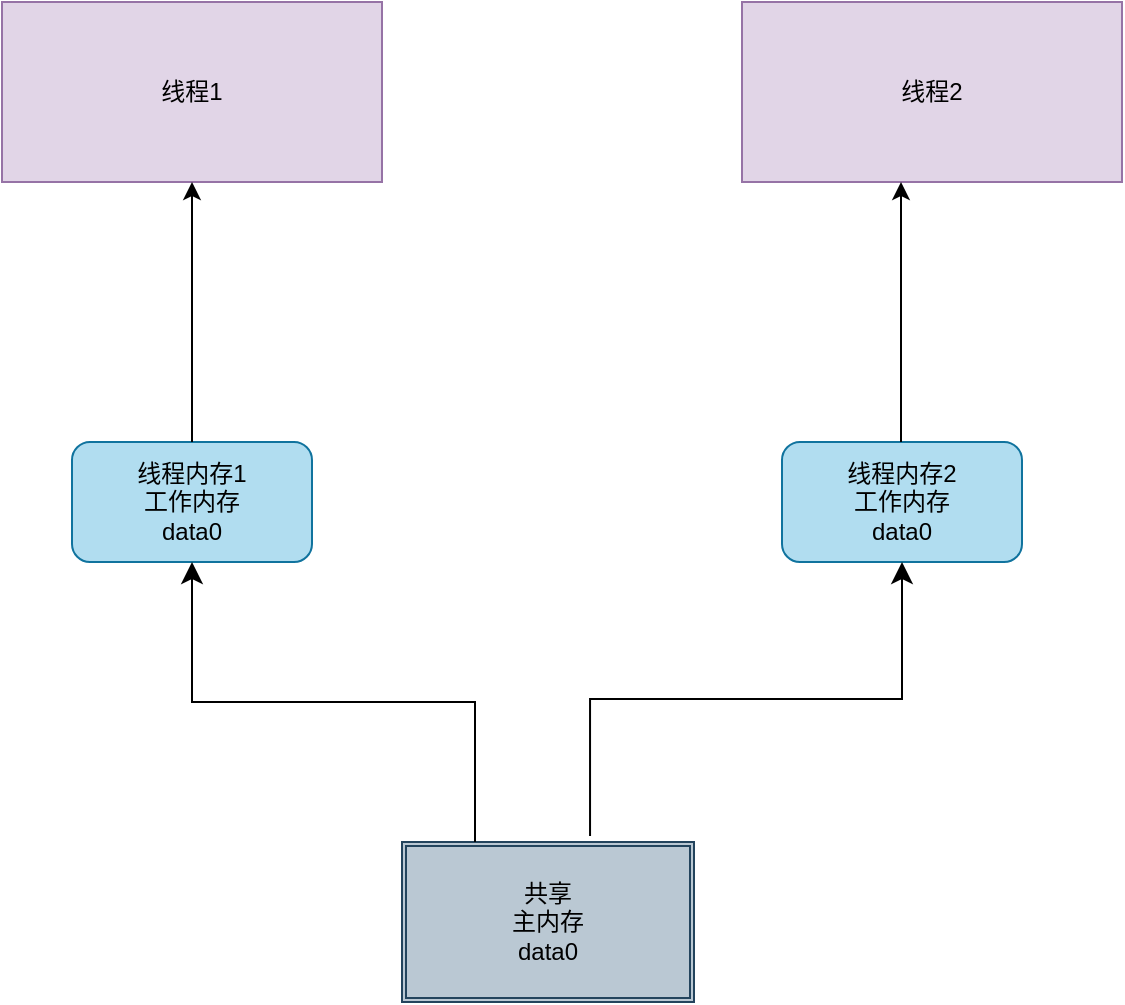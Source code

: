 <mxfile version="21.7.2" type="github">
  <diagram name="第 1 页" id="A8AywbBz2KXiVtl9Fbw1">
    <mxGraphModel dx="1434" dy="774" grid="1" gridSize="10" guides="1" tooltips="1" connect="1" arrows="1" fold="1" page="1" pageScale="1" pageWidth="827" pageHeight="1169" math="0" shadow="0">
      <root>
        <mxCell id="0" />
        <mxCell id="1" parent="0" />
        <mxCell id="aWDEB9A05pich5kuT-3C-1" value="线程1" style="rounded=0;whiteSpace=wrap;html=1;fillColor=#e1d5e7;strokeColor=#9673a6;" vertex="1" parent="1">
          <mxGeometry x="140" y="120" width="190" height="90" as="geometry" />
        </mxCell>
        <mxCell id="aWDEB9A05pich5kuT-3C-2" value="线程2" style="rounded=0;whiteSpace=wrap;html=1;fillColor=#e1d5e7;strokeColor=#9673a6;" vertex="1" parent="1">
          <mxGeometry x="510" y="120" width="190" height="90" as="geometry" />
        </mxCell>
        <mxCell id="aWDEB9A05pich5kuT-3C-3" value="&lt;div&gt;线程内存1&lt;/div&gt;&lt;div&gt;工作内存&lt;br&gt;&lt;/div&gt;&lt;div&gt;data0&lt;br&gt;&lt;/div&gt;" style="rounded=1;whiteSpace=wrap;html=1;fillColor=#b1ddf0;strokeColor=#10739e;" vertex="1" parent="1">
          <mxGeometry x="175" y="340" width="120" height="60" as="geometry" />
        </mxCell>
        <mxCell id="aWDEB9A05pich5kuT-3C-4" value="&lt;div&gt;线程内存2&lt;/div&gt;&lt;div&gt;工作内存&lt;br&gt;&lt;/div&gt;&lt;div&gt;data0&lt;br&gt;&lt;/div&gt;" style="rounded=1;whiteSpace=wrap;html=1;fillColor=#b1ddf0;strokeColor=#10739e;" vertex="1" parent="1">
          <mxGeometry x="530" y="340" width="120" height="60" as="geometry" />
        </mxCell>
        <mxCell id="aWDEB9A05pich5kuT-3C-5" value="共享&lt;div&gt;主内存&lt;/div&gt;&lt;div&gt;data0&lt;br&gt;&lt;/div&gt;" style="shape=ext;double=1;rounded=0;whiteSpace=wrap;html=1;fillColor=#bac8d3;strokeColor=#23445d;" vertex="1" parent="1">
          <mxGeometry x="340" y="540" width="146" height="80" as="geometry" />
        </mxCell>
        <mxCell id="aWDEB9A05pich5kuT-3C-6" value="" style="edgeStyle=elbowEdgeStyle;elbow=vertical;endArrow=classic;html=1;curved=0;rounded=0;endSize=8;startSize=8;entryX=0.5;entryY=1;entryDx=0;entryDy=0;exitX=0.644;exitY=-0.037;exitDx=0;exitDy=0;exitPerimeter=0;" edge="1" parent="1" source="aWDEB9A05pich5kuT-3C-5" target="aWDEB9A05pich5kuT-3C-4">
          <mxGeometry width="50" height="50" relative="1" as="geometry">
            <mxPoint x="450" y="520" as="sourcePoint" />
            <mxPoint x="500" y="470" as="targetPoint" />
          </mxGeometry>
        </mxCell>
        <mxCell id="aWDEB9A05pich5kuT-3C-7" value="" style="edgeStyle=elbowEdgeStyle;elbow=vertical;endArrow=classic;html=1;curved=0;rounded=0;endSize=8;startSize=8;entryX=0.5;entryY=1;entryDx=0;entryDy=0;exitX=0.25;exitY=0;exitDx=0;exitDy=0;" edge="1" parent="1" source="aWDEB9A05pich5kuT-3C-5" target="aWDEB9A05pich5kuT-3C-3">
          <mxGeometry width="50" height="50" relative="1" as="geometry">
            <mxPoint x="380" y="530" as="sourcePoint" />
            <mxPoint x="446" y="410" as="targetPoint" />
          </mxGeometry>
        </mxCell>
        <mxCell id="aWDEB9A05pich5kuT-3C-8" value="" style="endArrow=classic;html=1;rounded=0;exitX=0.5;exitY=0;exitDx=0;exitDy=0;entryX=0.5;entryY=1;entryDx=0;entryDy=0;" edge="1" parent="1" source="aWDEB9A05pich5kuT-3C-3" target="aWDEB9A05pich5kuT-3C-1">
          <mxGeometry width="50" height="50" relative="1" as="geometry">
            <mxPoint x="390" y="430" as="sourcePoint" />
            <mxPoint x="440" y="380" as="targetPoint" />
          </mxGeometry>
        </mxCell>
        <mxCell id="aWDEB9A05pich5kuT-3C-9" value="" style="endArrow=classic;html=1;rounded=0;exitX=0.5;exitY=0;exitDx=0;exitDy=0;entryX=0.5;entryY=1;entryDx=0;entryDy=0;" edge="1" parent="1">
          <mxGeometry width="50" height="50" relative="1" as="geometry">
            <mxPoint x="589.5" y="340" as="sourcePoint" />
            <mxPoint x="589.5" y="210" as="targetPoint" />
          </mxGeometry>
        </mxCell>
      </root>
    </mxGraphModel>
  </diagram>
</mxfile>
